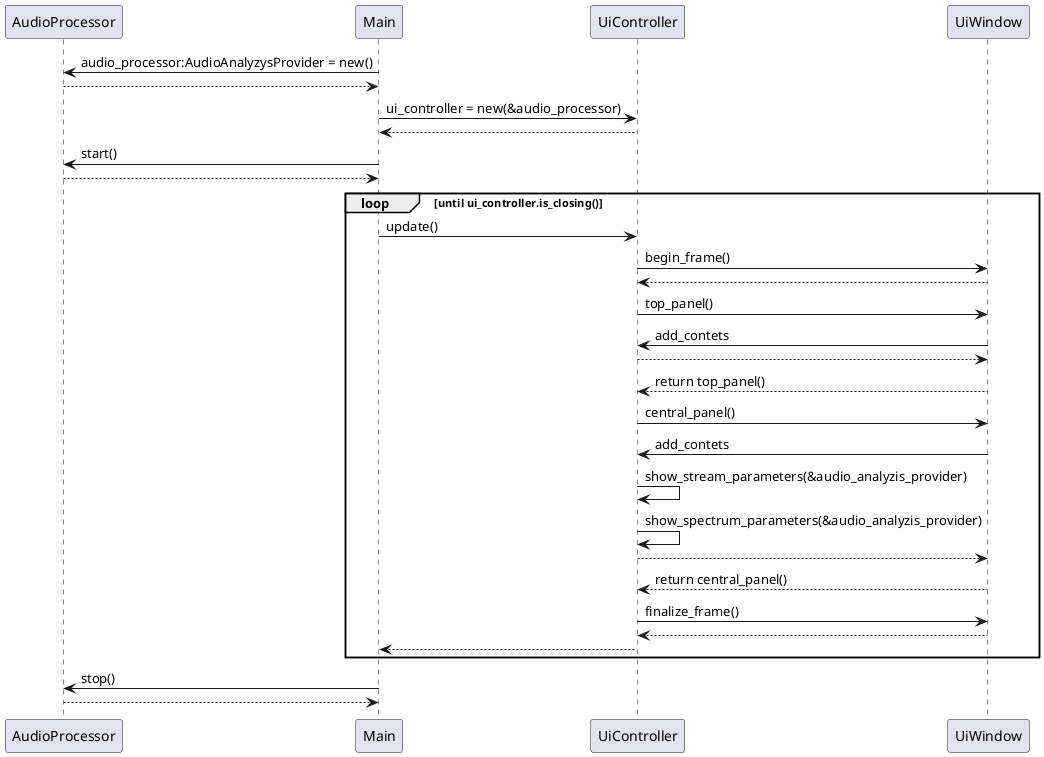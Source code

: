 @startuml "UiController thread"
Participant AudioProcessor as AudioProcessor
Participant Main as Main
Participant UiController as UiController
Participant UiWindow as UiWindow


Main -> AudioProcessor : audio_processor:AudioAnalyzysProvider = new()
Main <-- AudioProcessor

Main -> UiController : ui_controller = new(&audio_processor)
Main <-- UiController

Main -> AudioProcessor : start()
Main <-- AudioProcessor

loop until ui_controller.is_closing()
    Main -> UiController : update()

    UiController -> UiWindow : begin_frame()
    UiController <-- UiWindow

    UiController -> UiWindow : top_panel()
    UiController <- UiWindow : add_contets
    UiController --> UiWindow
    UiController <-- UiWindow : return top_panel()

    UiController -> UiWindow : central_panel()
    UiController <- UiWindow : add_contets
    UiController -> UiController : show_stream_parameters(&audio_analyzis_provider)
    UiController -> UiController : show_spectrum_parameters(&audio_analyzis_provider)
    UiController --> UiWindow
    UiController <-- UiWindow : return central_panel()

    UiController -> UiWindow : finalize_frame()
    UiController <-- UiWindow

    Main <-- UiController
end

Main -> AudioProcessor : stop()
Main <-- AudioProcessor

@enduml
